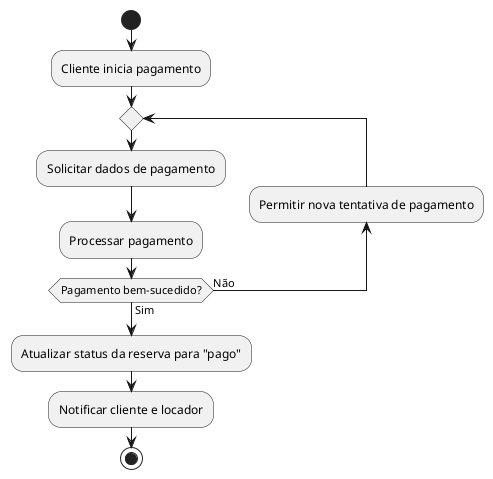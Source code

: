 @startuml
start
:Cliente inicia pagamento;
    repeat
        :Solicitar dados de pagamento;
        :Processar pagamento;
        backward:Permitir nova tentativa de pagamento;
    repeat while (Pagamento bem-sucedido?) is (Não) not (Sim)
:Atualizar status da reserva para "pago";
:Notificar cliente e locador;
stop
@enduml
